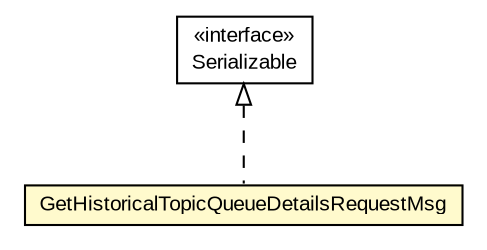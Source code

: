#!/usr/local/bin/dot
#
# Class diagram 
# Generated by UMLGraph version R5_6-24-gf6e263 (http://www.umlgraph.org/)
#

digraph G {
	edge [fontname="arial",fontsize=10,labelfontname="arial",labelfontsize=10];
	node [fontname="arial",fontsize=10,shape=plaintext];
	nodesep=0.25;
	ranksep=0.5;
	// org.miloss.fgsms.services.interfaces.dataaccessservice.GetHistoricalTopicQueueDetailsRequestMsg
	c491551 [label=<<table title="org.miloss.fgsms.services.interfaces.dataaccessservice.GetHistoricalTopicQueueDetailsRequestMsg" border="0" cellborder="1" cellspacing="0" cellpadding="2" port="p" bgcolor="lemonChiffon" href="./GetHistoricalTopicQueueDetailsRequestMsg.html">
		<tr><td><table border="0" cellspacing="0" cellpadding="1">
<tr><td align="center" balign="center"> GetHistoricalTopicQueueDetailsRequestMsg </td></tr>
		</table></td></tr>
		</table>>, URL="./GetHistoricalTopicQueueDetailsRequestMsg.html", fontname="arial", fontcolor="black", fontsize=10.0];
	//org.miloss.fgsms.services.interfaces.dataaccessservice.GetHistoricalTopicQueueDetailsRequestMsg implements java.io.Serializable
	c492392:p -> c491551:p [dir=back,arrowtail=empty,style=dashed];
	// java.io.Serializable
	c492392 [label=<<table title="java.io.Serializable" border="0" cellborder="1" cellspacing="0" cellpadding="2" port="p" href="http://java.sun.com/j2se/1.4.2/docs/api/java/io/Serializable.html">
		<tr><td><table border="0" cellspacing="0" cellpadding="1">
<tr><td align="center" balign="center"> &#171;interface&#187; </td></tr>
<tr><td align="center" balign="center"> Serializable </td></tr>
		</table></td></tr>
		</table>>, URL="http://java.sun.com/j2se/1.4.2/docs/api/java/io/Serializable.html", fontname="arial", fontcolor="black", fontsize=10.0];
}

